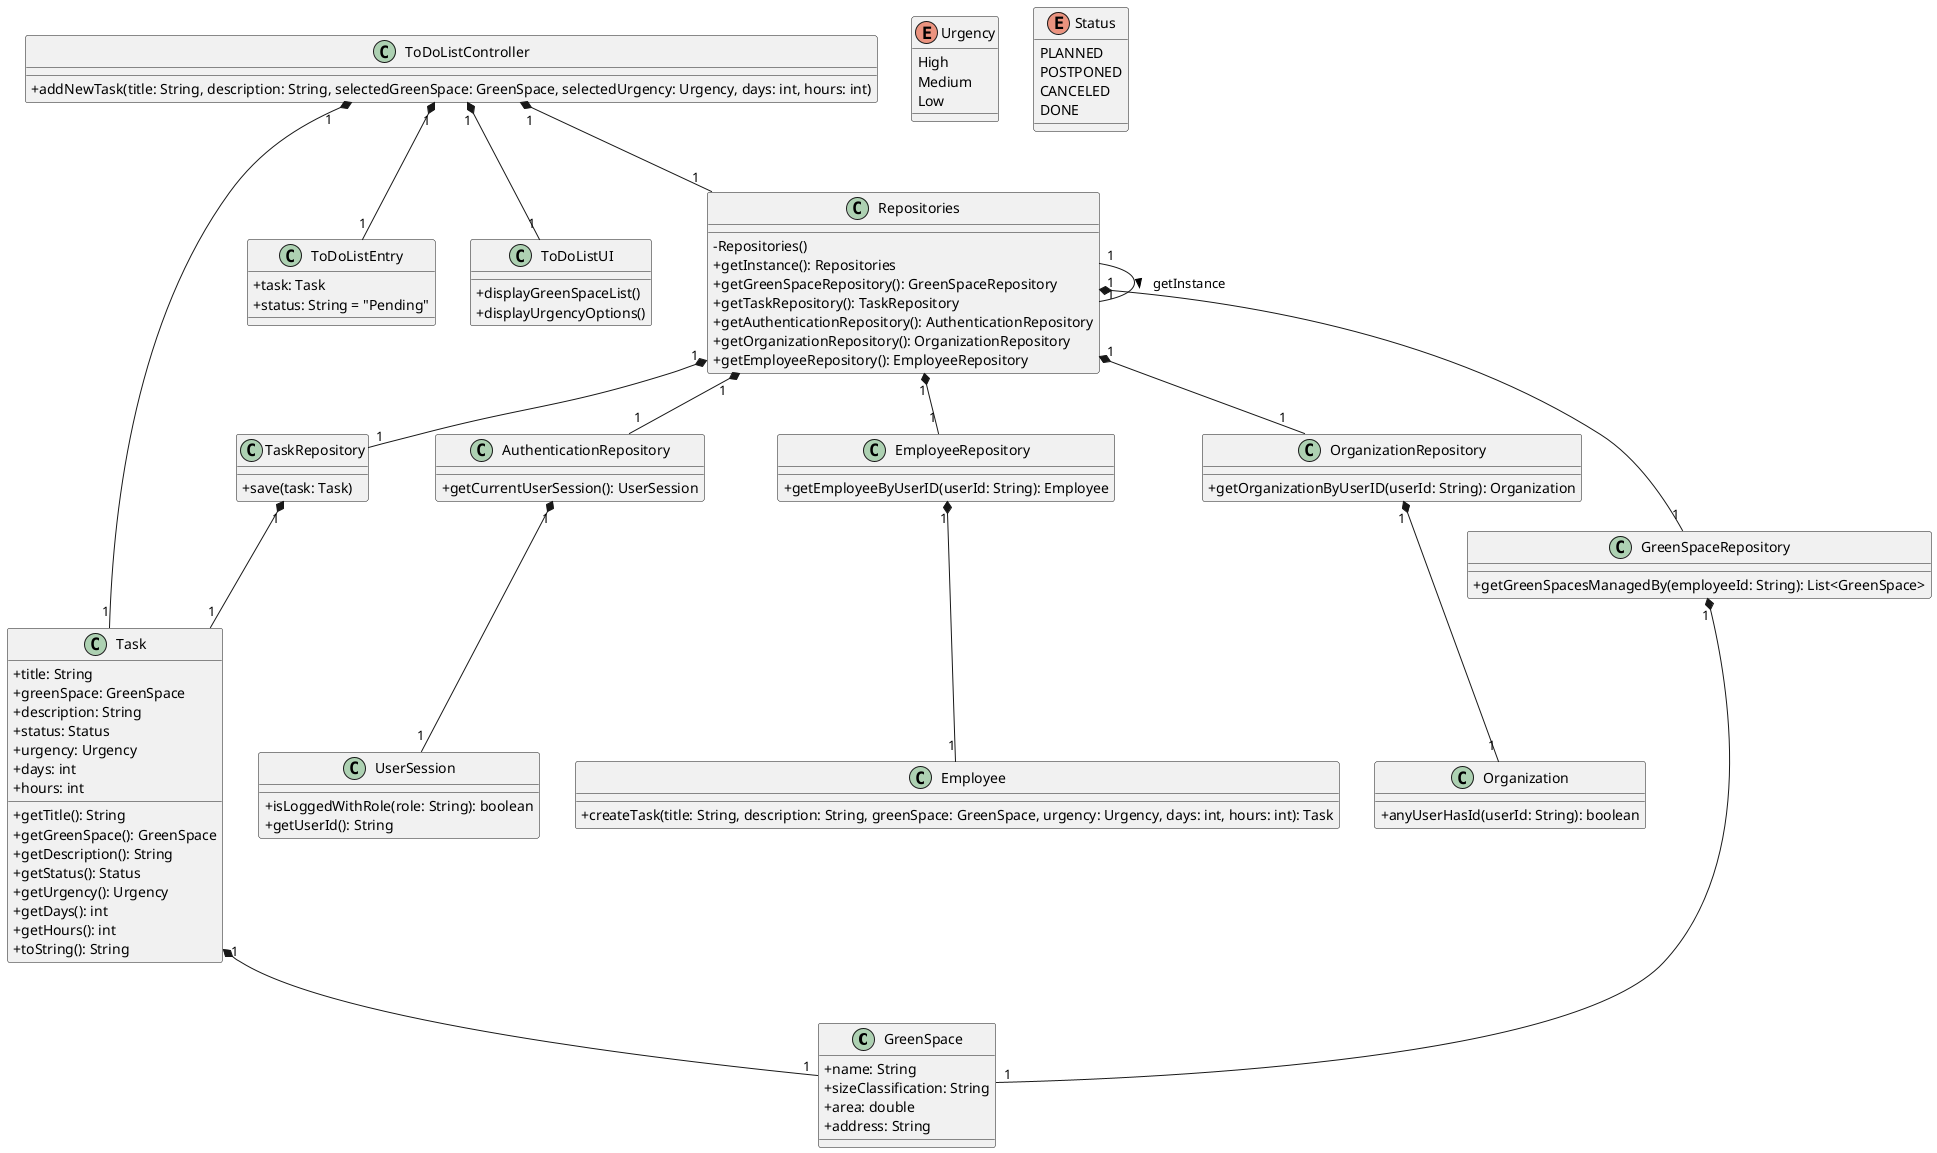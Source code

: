 @startuml
skinparam classAttributeIconSize 0

class GreenSpace {
    + name: String
    + sizeClassification: String
    + area: double
    + address: String
}

class Task {
    + title: String
    + greenSpace: GreenSpace
    + description: String
    + status: Status
    + urgency: Urgency
    + days: int
    + hours: int
    + getTitle(): String
    + getGreenSpace(): GreenSpace
    + getDescription(): String
    + getStatus(): Status
    + getUrgency(): Urgency
    + getDays(): int
    + getHours(): int
    + toString(): String
}

enum Urgency {
    High
    Medium
    Low
}

enum Status {
    PLANNED
    POSTPONED
    CANCELED
    DONE
}

class ToDoListEntry {
    + task: Task
    + status: String = "Pending"
}

class ToDoListController {
    + addNewTask(title: String, description: String, selectedGreenSpace: GreenSpace, selectedUrgency: Urgency, days: int, hours: int)
}

class ToDoListUI {
    + displayGreenSpaceList()
    + displayUrgencyOptions()
}

class Repositories {
    - Repositories()
    + getInstance(): Repositories
    + getGreenSpaceRepository(): GreenSpaceRepository
    + getTaskRepository(): TaskRepository
    + getAuthenticationRepository(): AuthenticationRepository
    + getOrganizationRepository(): OrganizationRepository
    + getEmployeeRepository(): EmployeeRepository
}

class GreenSpaceRepository {
    + getGreenSpacesManagedBy(employeeId: String): List<GreenSpace>
}

class TaskRepository {
    + save(task: Task)
}

class AuthenticationRepository {
    + getCurrentUserSession(): UserSession
}

class UserSession {
    + isLoggedWithRole(role: String): boolean
    + getUserId(): String
}

class EmployeeRepository {
    + getEmployeeByUserID(userId: String): Employee
}

class OrganizationRepository {
    + getOrganizationByUserID(userId: String): Organization
}

class Employee {
    + createTask(title: String, description: String, greenSpace: GreenSpace, urgency: Urgency, days: int, hours: int): Task
}

class Organization {
    + anyUserHasId(userId: String): boolean
}

Repositories "1" -- "1" Repositories : getInstance >
ToDoListController "1" *-- "1" Repositories
Repositories "1" *-- "1" GreenSpaceRepository
Repositories "1" *-- "1" TaskRepository
Repositories "1" *-- "1" AuthenticationRepository
Repositories "1" *-- "1" OrganizationRepository
Repositories "1" *-- "1" EmployeeRepository
ToDoListController "1" *-- "1" ToDoListUI
ToDoListController "1" *-- "1" Task
ToDoListController "1" *-- "1" ToDoListEntry
GreenSpaceRepository "1" *-- "1" GreenSpace
TaskRepository "1" *-- "1" Task
AuthenticationRepository "1" *-- "1" UserSession
EmployeeRepository "1" *-- "1" Employee
OrganizationRepository "1" *-- "1" Organization
Task "1" *-- "1" GreenSpace

@enduml
